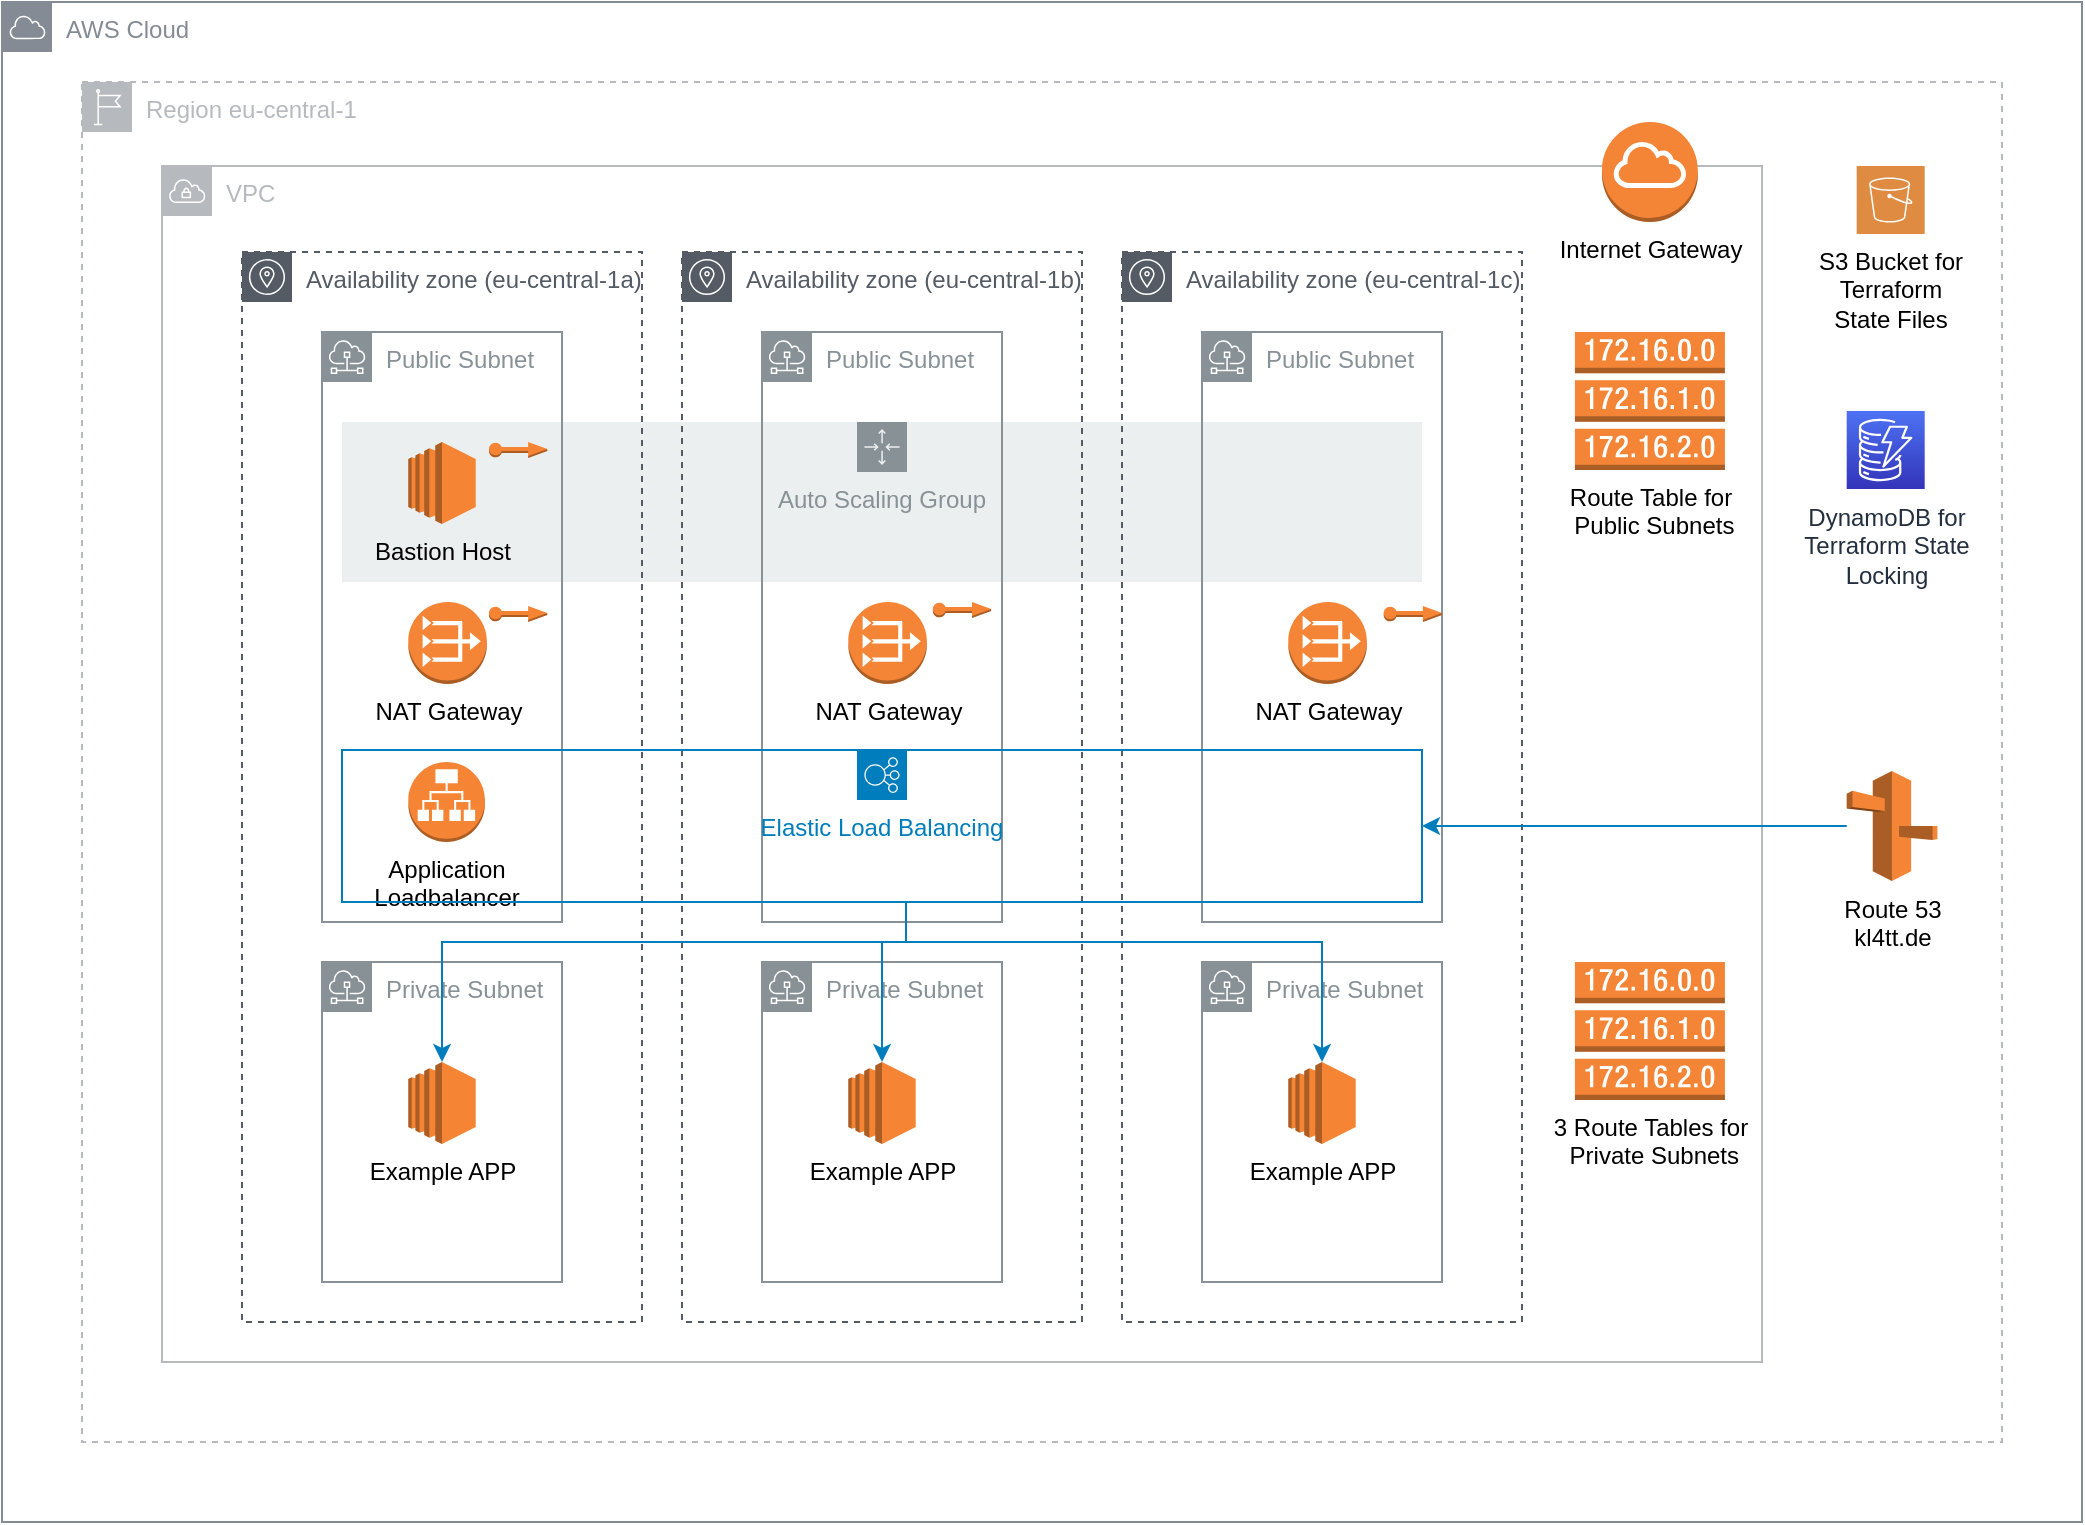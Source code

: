 <mxfile version="13.9.9" type="device"><diagram id="01RKOXSRMU0fLRbqLjaQ" name="Terraform AWS Demo"><mxGraphModel dx="1667" dy="1018" grid="1" gridSize="10" guides="1" tooltips="1" connect="1" arrows="1" fold="1" page="1" pageScale="1" pageWidth="1169" pageHeight="827" math="0" shadow="0"><root><mxCell id="0"/><mxCell id="1" parent="0"/><mxCell id="jbHwceMh3oym6G-DXxnP-14" value="AWS Cloud" style="outlineConnect=0;gradientColor=none;html=1;whiteSpace=wrap;fontSize=12;fontStyle=0;shape=mxgraph.aws4.group;grIcon=mxgraph.aws4.group_aws_cloud;strokeColor=#858B94;fillColor=none;verticalAlign=top;align=left;spacingLeft=30;fontColor=#858B94;dashed=0;" vertex="1" parent="1"><mxGeometry x="40" y="40" width="1040" height="760" as="geometry"/></mxCell><mxCell id="jbHwceMh3oym6G-DXxnP-15" value="Region eu-central-1" style="outlineConnect=0;gradientColor=none;html=1;whiteSpace=wrap;fontSize=12;fontStyle=0;shape=mxgraph.aws4.group;grIcon=mxgraph.aws4.group_region;strokeColor=#B6BABF;fillColor=none;verticalAlign=top;align=left;spacingLeft=30;fontColor=#B6BABF;dashed=1;" vertex="1" parent="1"><mxGeometry x="80" y="80" width="960" height="680" as="geometry"/></mxCell><mxCell id="jbHwceMh3oym6G-DXxnP-16" value="VPC" style="outlineConnect=0;gradientColor=none;html=1;whiteSpace=wrap;fontSize=12;fontStyle=0;shape=mxgraph.aws4.group;grIcon=mxgraph.aws4.group_vpc;strokeColor=#B6BABF;fillColor=none;verticalAlign=top;align=left;spacingLeft=30;fontColor=#B6BABF;dashed=0;" vertex="1" parent="1"><mxGeometry x="120" y="122" width="800" height="598" as="geometry"/></mxCell><mxCell id="vcGRN2BGfS7ui9ECPgx1-3" value="Auto Scaling Group" style="outlineConnect=0;gradientColor=none;html=1;whiteSpace=wrap;fontSize=12;fontStyle=0;shape=mxgraph.aws4.groupCenter;grIcon=mxgraph.aws4.group_auto_scaling_group;grStroke=0;strokeColor=#879196;fillColor=#ECEFEF;verticalAlign=top;align=center;fontColor=#879196;dashed=0;spacingTop=25;" vertex="1" parent="1"><mxGeometry x="210" y="250" width="540" height="80" as="geometry"/></mxCell><mxCell id="jbHwceMh3oym6G-DXxnP-18" value="Availability zone (eu-central-1a)" style="outlineConnect=0;gradientColor=none;html=1;whiteSpace=wrap;fontSize=12;fontStyle=0;shape=mxgraph.aws4.group;grIcon=mxgraph.aws4.group_availability_zone;strokeColor=#545B64;fillColor=none;verticalAlign=top;align=left;spacingLeft=30;fontColor=#545B64;dashed=1;" vertex="1" parent="1"><mxGeometry x="160" y="165" width="200" height="535" as="geometry"/></mxCell><mxCell id="jbHwceMh3oym6G-DXxnP-12" value="Public Subnet" style="outlineConnect=0;gradientColor=none;html=1;whiteSpace=wrap;fontSize=12;fontStyle=0;shape=mxgraph.aws4.group;grIcon=mxgraph.aws4.group_subnet;strokeColor=#879196;fillColor=none;verticalAlign=top;align=left;spacingLeft=30;fontColor=#879196;dashed=0;" vertex="1" parent="1"><mxGeometry x="200" y="205" width="120" height="295" as="geometry"/></mxCell><mxCell id="jbHwceMh3oym6G-DXxnP-8" value="NAT Gateway" style="outlineConnect=0;dashed=0;verticalLabelPosition=bottom;verticalAlign=top;align=center;html=1;shape=mxgraph.aws3.vpc_nat_gateway;fillColor=#F58536;gradientColor=none;" vertex="1" parent="1"><mxGeometry x="243.15" y="340" width="39.29" height="41" as="geometry"/></mxCell><mxCell id="jbHwceMh3oym6G-DXxnP-19" value="Private Subnet" style="outlineConnect=0;gradientColor=none;html=1;whiteSpace=wrap;fontSize=12;fontStyle=0;shape=mxgraph.aws4.group;grIcon=mxgraph.aws4.group_subnet;strokeColor=#879196;fillColor=none;verticalAlign=top;align=left;spacingLeft=30;fontColor=#879196;dashed=0;" vertex="1" parent="1"><mxGeometry x="200" y="520" width="120" height="160" as="geometry"/></mxCell><mxCell id="jbHwceMh3oym6G-DXxnP-20" value="Bastion Host" style="outlineConnect=0;dashed=0;verticalLabelPosition=bottom;verticalAlign=top;align=center;html=1;shape=mxgraph.aws3.ec2;fillColor=#F58534;gradientColor=none;" vertex="1" parent="1"><mxGeometry x="243.14" y="260" width="33.72" height="41" as="geometry"/></mxCell><mxCell id="jbHwceMh3oym6G-DXxnP-21" value="Application&lt;br&gt;Loadbalancer" style="outlineConnect=0;dashed=0;verticalLabelPosition=bottom;verticalAlign=top;align=center;html=1;shape=mxgraph.aws3.application_load_balancer;fillColor=#F58534;gradientColor=none;" vertex="1" parent="1"><mxGeometry x="243.15" y="420" width="38.33" height="40" as="geometry"/></mxCell><mxCell id="vcGRN2BGfS7ui9ECPgx1-10" value="Example APP" style="outlineConnect=0;dashed=0;verticalLabelPosition=bottom;verticalAlign=top;align=center;html=1;shape=mxgraph.aws3.ec2;fillColor=#F58534;gradientColor=none;" vertex="1" parent="1"><mxGeometry x="243.15" y="570" width="33.72" height="41" as="geometry"/></mxCell><mxCell id="vcGRN2BGfS7ui9ECPgx1-11" value="Availability zone (eu-central-1b)" style="outlineConnect=0;gradientColor=none;html=1;whiteSpace=wrap;fontSize=12;fontStyle=0;shape=mxgraph.aws4.group;grIcon=mxgraph.aws4.group_availability_zone;strokeColor=#545B64;fillColor=none;verticalAlign=top;align=left;spacingLeft=30;fontColor=#545B64;dashed=1;" vertex="1" parent="1"><mxGeometry x="380" y="165" width="200" height="535" as="geometry"/></mxCell><mxCell id="vcGRN2BGfS7ui9ECPgx1-12" value="Public Subnet" style="outlineConnect=0;gradientColor=none;html=1;whiteSpace=wrap;fontSize=12;fontStyle=0;shape=mxgraph.aws4.group;grIcon=mxgraph.aws4.group_subnet;strokeColor=#879196;fillColor=none;verticalAlign=top;align=left;spacingLeft=30;fontColor=#879196;dashed=0;" vertex="1" parent="1"><mxGeometry x="420" y="205" width="120" height="295" as="geometry"/></mxCell><mxCell id="vcGRN2BGfS7ui9ECPgx1-13" value="NAT Gateway" style="outlineConnect=0;dashed=0;verticalLabelPosition=bottom;verticalAlign=top;align=center;html=1;shape=mxgraph.aws3.vpc_nat_gateway;fillColor=#F58536;gradientColor=none;" vertex="1" parent="1"><mxGeometry x="463.15" y="340" width="39.29" height="41" as="geometry"/></mxCell><mxCell id="vcGRN2BGfS7ui9ECPgx1-14" value="Private Subnet" style="outlineConnect=0;gradientColor=none;html=1;whiteSpace=wrap;fontSize=12;fontStyle=0;shape=mxgraph.aws4.group;grIcon=mxgraph.aws4.group_subnet;strokeColor=#879196;fillColor=none;verticalAlign=top;align=left;spacingLeft=30;fontColor=#879196;dashed=0;" vertex="1" parent="1"><mxGeometry x="420" y="520" width="120" height="160" as="geometry"/></mxCell><mxCell id="vcGRN2BGfS7ui9ECPgx1-17" value="Example APP" style="outlineConnect=0;dashed=0;verticalLabelPosition=bottom;verticalAlign=top;align=center;html=1;shape=mxgraph.aws3.ec2;fillColor=#F58534;gradientColor=none;" vertex="1" parent="1"><mxGeometry x="463.15" y="570" width="33.72" height="41" as="geometry"/></mxCell><mxCell id="vcGRN2BGfS7ui9ECPgx1-18" value="Availability zone (eu-central-1c)" style="outlineConnect=0;gradientColor=none;html=1;whiteSpace=wrap;fontSize=12;fontStyle=0;shape=mxgraph.aws4.group;grIcon=mxgraph.aws4.group_availability_zone;strokeColor=#545B64;fillColor=none;verticalAlign=top;align=left;spacingLeft=30;fontColor=#545B64;dashed=1;" vertex="1" parent="1"><mxGeometry x="600" y="165" width="200" height="535" as="geometry"/></mxCell><mxCell id="vcGRN2BGfS7ui9ECPgx1-19" value="Public Subnet" style="outlineConnect=0;gradientColor=none;html=1;whiteSpace=wrap;fontSize=12;fontStyle=0;shape=mxgraph.aws4.group;grIcon=mxgraph.aws4.group_subnet;strokeColor=#879196;fillColor=none;verticalAlign=top;align=left;spacingLeft=30;fontColor=#879196;dashed=0;" vertex="1" parent="1"><mxGeometry x="640" y="205" width="120" height="295" as="geometry"/></mxCell><mxCell id="vcGRN2BGfS7ui9ECPgx1-20" value="NAT Gateway" style="outlineConnect=0;dashed=0;verticalLabelPosition=bottom;verticalAlign=top;align=center;html=1;shape=mxgraph.aws3.vpc_nat_gateway;fillColor=#F58536;gradientColor=none;" vertex="1" parent="1"><mxGeometry x="683.15" y="340" width="39.29" height="41" as="geometry"/></mxCell><mxCell id="vcGRN2BGfS7ui9ECPgx1-21" value="Private Subnet" style="outlineConnect=0;gradientColor=none;html=1;whiteSpace=wrap;fontSize=12;fontStyle=0;shape=mxgraph.aws4.group;grIcon=mxgraph.aws4.group_subnet;strokeColor=#879196;fillColor=none;verticalAlign=top;align=left;spacingLeft=30;fontColor=#879196;dashed=0;" vertex="1" parent="1"><mxGeometry x="640" y="520" width="120" height="160" as="geometry"/></mxCell><mxCell id="vcGRN2BGfS7ui9ECPgx1-24" value="Example APP" style="outlineConnect=0;dashed=0;verticalLabelPosition=bottom;verticalAlign=top;align=center;html=1;shape=mxgraph.aws3.ec2;fillColor=#F58534;gradientColor=none;" vertex="1" parent="1"><mxGeometry x="683.15" y="570" width="33.72" height="41" as="geometry"/></mxCell><mxCell id="TxJIYR5aGZtWIjpxQVzO-1" value="" style="outlineConnect=0;dashed=0;verticalLabelPosition=bottom;verticalAlign=top;align=center;html=1;shape=mxgraph.aws3.elastic_ip;fillColor=#F58534;gradientColor=none;strokeColor=#000000;" vertex="1" parent="1"><mxGeometry x="283.5" y="342" width="29.14" height="8" as="geometry"/></mxCell><mxCell id="TxJIYR5aGZtWIjpxQVzO-2" value="" style="outlineConnect=0;dashed=0;verticalLabelPosition=bottom;verticalAlign=top;align=center;html=1;shape=mxgraph.aws3.elastic_ip;fillColor=#F58534;gradientColor=none;strokeColor=#000000;" vertex="1" parent="1"><mxGeometry x="505.43" y="340" width="29.14" height="8" as="geometry"/></mxCell><mxCell id="TxJIYR5aGZtWIjpxQVzO-3" value="" style="outlineConnect=0;dashed=0;verticalLabelPosition=bottom;verticalAlign=top;align=center;html=1;shape=mxgraph.aws3.elastic_ip;fillColor=#F58534;gradientColor=none;strokeColor=#000000;" vertex="1" parent="1"><mxGeometry x="730.86" y="342" width="29.14" height="8" as="geometry"/></mxCell><mxCell id="TxJIYR5aGZtWIjpxQVzO-4" value="" style="outlineConnect=0;dashed=0;verticalLabelPosition=bottom;verticalAlign=top;align=center;html=1;shape=mxgraph.aws3.elastic_ip;fillColor=#F58534;gradientColor=none;strokeColor=#000000;" vertex="1" parent="1"><mxGeometry x="283.5" y="260" width="29.14" height="8" as="geometry"/></mxCell><mxCell id="TxJIYR5aGZtWIjpxQVzO-7" value="" style="edgeStyle=orthogonalEdgeStyle;rounded=0;orthogonalLoop=1;jettySize=auto;html=1;strokeColor=#007DBC;" edge="1" parent="1" source="TxJIYR5aGZtWIjpxQVzO-5" target="TxJIYR5aGZtWIjpxQVzO-16"><mxGeometry relative="1" as="geometry"><mxPoint x="721.48" y="440" as="targetPoint"/></mxGeometry></mxCell><mxCell id="TxJIYR5aGZtWIjpxQVzO-5" value="Route 53&lt;br&gt;kl4tt.de" style="outlineConnect=0;dashed=0;verticalLabelPosition=bottom;verticalAlign=top;align=center;html=1;shape=mxgraph.aws3.route_53;fillColor=#F58536;gradientColor=none;strokeColor=#000000;" vertex="1" parent="1"><mxGeometry x="962.35" y="424.5" width="45.35" height="55" as="geometry"/></mxCell><mxCell id="TxJIYR5aGZtWIjpxQVzO-14" value="" style="edgeStyle=orthogonalEdgeStyle;rounded=0;orthogonalLoop=1;jettySize=auto;html=1;entryX=0.5;entryY=0;entryDx=0;entryDy=0;entryPerimeter=0;strokeColor=#007DBC;" edge="1" parent="1" source="TxJIYR5aGZtWIjpxQVzO-16" target="vcGRN2BGfS7ui9ECPgx1-10"><mxGeometry relative="1" as="geometry"><mxPoint x="260" y="470" as="sourcePoint"/><mxPoint x="521.48" y="460" as="targetPoint"/><Array as="points"><mxPoint x="492" y="510"/><mxPoint x="260" y="510"/></Array></mxGeometry></mxCell><mxCell id="TxJIYR5aGZtWIjpxQVzO-18" value="" style="edgeStyle=orthogonalEdgeStyle;rounded=0;orthogonalLoop=1;jettySize=auto;html=1;entryX=0.5;entryY=0;entryDx=0;entryDy=0;entryPerimeter=0;strokeColor=#007DBC;" edge="1" parent="1" target="vcGRN2BGfS7ui9ECPgx1-17"><mxGeometry relative="1" as="geometry"><mxPoint x="480" y="510" as="sourcePoint"/><Array as="points"><mxPoint x="480" y="520"/><mxPoint x="480" y="520"/></Array></mxGeometry></mxCell><mxCell id="TxJIYR5aGZtWIjpxQVzO-16" value="Elastic Load Balancing" style="outlineConnect=0;gradientColor=none;html=1;whiteSpace=wrap;fontSize=12;fontStyle=0;shape=mxgraph.aws4.groupCenter;grIcon=mxgraph.aws4.group_elastic_load_balancing;grStroke=1;strokeColor=#007DBC;fillColor=none;verticalAlign=top;align=center;fontColor=#007DBC;dashed=0;spacingTop=25;" vertex="1" parent="1"><mxGeometry x="210" y="414" width="540" height="76" as="geometry"/></mxCell><mxCell id="TxJIYR5aGZtWIjpxQVzO-19" value="" style="edgeStyle=orthogonalEdgeStyle;rounded=0;orthogonalLoop=1;jettySize=auto;html=1;entryX=0.5;entryY=0;entryDx=0;entryDy=0;entryPerimeter=0;strokeColor=#007DBC;" edge="1" parent="1" source="TxJIYR5aGZtWIjpxQVzO-16" target="vcGRN2BGfS7ui9ECPgx1-24"><mxGeometry relative="1" as="geometry"><mxPoint x="501.5" y="500" as="sourcePoint"/><mxPoint x="490.01" y="580" as="targetPoint"/><Array as="points"><mxPoint x="492" y="510"/><mxPoint x="700" y="510"/></Array></mxGeometry></mxCell><mxCell id="TxJIYR5aGZtWIjpxQVzO-20" value="Internet Gateway" style="outlineConnect=0;dashed=0;verticalLabelPosition=bottom;verticalAlign=top;align=center;html=1;shape=mxgraph.aws3.internet_gateway;fillColor=#F58536;gradientColor=none;strokeColor=#000000;" vertex="1" parent="1"><mxGeometry x="840" y="100" width="47.92" height="50" as="geometry"/></mxCell><mxCell id="TxJIYR5aGZtWIjpxQVzO-22" value="Route Table for&lt;br&gt;&amp;nbsp;Public Subnets" style="outlineConnect=0;dashed=0;verticalLabelPosition=bottom;verticalAlign=top;align=center;html=1;shape=mxgraph.aws3.route_table;fillColor=#F58536;gradientColor=none;strokeColor=#000000;" vertex="1" parent="1"><mxGeometry x="826.46" y="205" width="75" height="69" as="geometry"/></mxCell><mxCell id="TxJIYR5aGZtWIjpxQVzO-23" value="3 Route Tables for&lt;br&gt;&amp;nbsp;Private Subnets" style="outlineConnect=0;dashed=0;verticalLabelPosition=bottom;verticalAlign=top;align=center;html=1;shape=mxgraph.aws3.route_table;fillColor=#F58536;gradientColor=none;strokeColor=#000000;" vertex="1" parent="1"><mxGeometry x="826.46" y="520" width="75" height="69" as="geometry"/></mxCell><mxCell id="TxJIYR5aGZtWIjpxQVzO-24" value="S3 Bucket for&lt;br&gt;Terraform&lt;br&gt;State Files" style="pointerEvents=1;shadow=0;dashed=0;html=1;strokeColor=none;fillColor=#DF8C42;labelPosition=center;verticalLabelPosition=bottom;verticalAlign=top;align=center;outlineConnect=0;shape=mxgraph.veeam2.aws_s3;" vertex="1" parent="1"><mxGeometry x="967.35" y="122" width="34" height="34" as="geometry"/></mxCell><mxCell id="TxJIYR5aGZtWIjpxQVzO-25" value="DynamoDB for&lt;br&gt;Terraform State&lt;br&gt;Locking" style="outlineConnect=0;fontColor=#232F3E;gradientColor=#4D72F3;gradientDirection=north;fillColor=#3334B9;strokeColor=#ffffff;dashed=0;verticalLabelPosition=bottom;verticalAlign=top;align=center;html=1;fontSize=12;fontStyle=0;aspect=fixed;shape=mxgraph.aws4.resourceIcon;resIcon=mxgraph.aws4.dynamodb;" vertex="1" parent="1"><mxGeometry x="962.35" y="244.5" width="39" height="39" as="geometry"/></mxCell></root></mxGraphModel></diagram></mxfile>